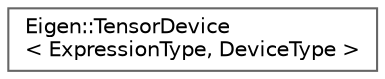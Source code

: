 digraph "类继承关系图"
{
 // LATEX_PDF_SIZE
  bgcolor="transparent";
  edge [fontname=Helvetica,fontsize=10,labelfontname=Helvetica,labelfontsize=10];
  node [fontname=Helvetica,fontsize=10,shape=box,height=0.2,width=0.4];
  rankdir="LR";
  Node0 [id="Node000000",label="Eigen::TensorDevice\l\< ExpressionType, DeviceType \>",height=0.2,width=0.4,color="grey40", fillcolor="white", style="filled",URL="$class_eigen_1_1_tensor_device.html",tooltip="Pseudo expression providing an operator = that will evaluate its argument on the specified computing ..."];
}
